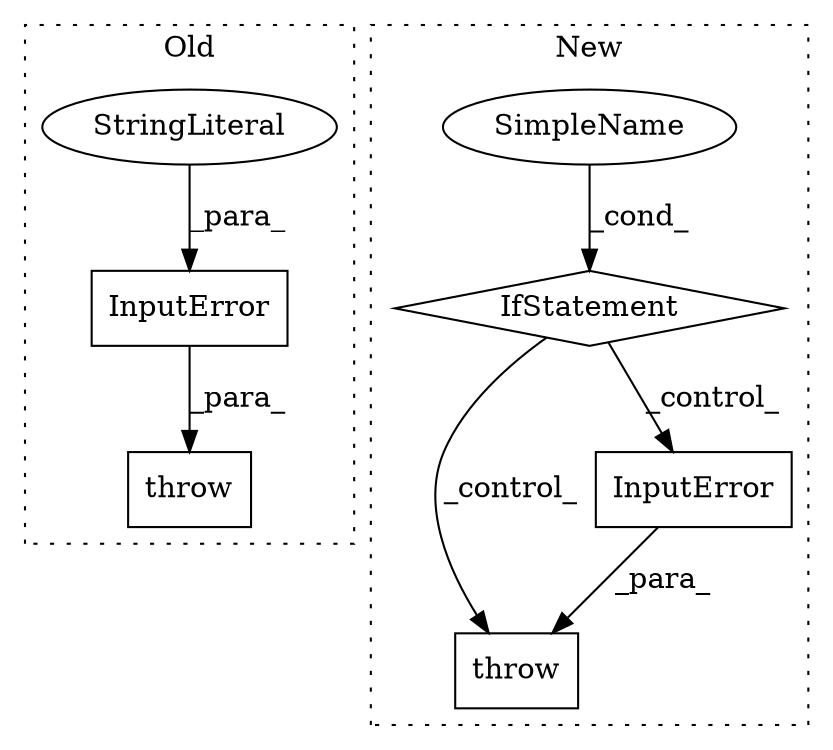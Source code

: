 digraph G {
subgraph cluster0 {
1 [label="InputError" a="32" s="4490,4547" l="11,1" shape="box"];
3 [label="throw" a="53" s="4484" l="6" shape="box"];
6 [label="StringLiteral" a="45" s="4501" l="46" shape="ellipse"];
label = "Old";
style="dotted";
}
subgraph cluster1 {
2 [label="throw" a="53" s="3262" l="6" shape="box"];
4 [label="InputError" a="32" s="3268,3387" l="11,1" shape="box"];
5 [label="SimpleName" a="42" s="" l="" shape="ellipse"];
7 [label="IfStatement" a="25" s="3227,3246" l="4,2" shape="diamond"];
label = "New";
style="dotted";
}
1 -> 3 [label="_para_"];
4 -> 2 [label="_para_"];
5 -> 7 [label="_cond_"];
6 -> 1 [label="_para_"];
7 -> 4 [label="_control_"];
7 -> 2 [label="_control_"];
}